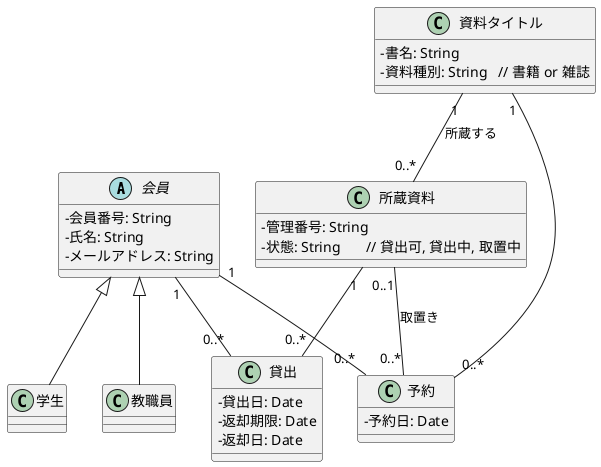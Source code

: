 @startuml
skinparam classAttributeIconSize 0

' ====== 会員 ======
abstract class 会員 {
  - 会員番号: String
  - 氏名: String
  - メールアドレス: String
}

class 学生
class 教職員

会員 <|-- 学生
会員 <|-- 教職員

' ====== 資料 ======
class 資料タイトル {
  - 書名: String
  - 資料種別: String   // 書籍 or 雑誌
}

class 所蔵資料 {
  - 管理番号: String
  - 状態: String       // 貸出可, 貸出中, 取置中
}

資料タイトル "1" -- "0..*" 所蔵資料 : 所蔵する

' ====== 貸出 ======
class 貸出 {
  - 貸出日: Date
  - 返却期限: Date
  - 返却日: Date
}

会員 "1" -- "0..*" 貸出
所蔵資料 "1" -- "0..*" 貸出

' ====== 予約 ======
class 予約 {
  - 予約日: Date
}

会員 "1" -- "0..*" 予約
資料タイトル "1" -- "0..*" 予約

' 予約成立時、返却された所蔵資料と紐づく
所蔵資料 "0..1" -- "0..*" 予約 : 取置き

@enduml
